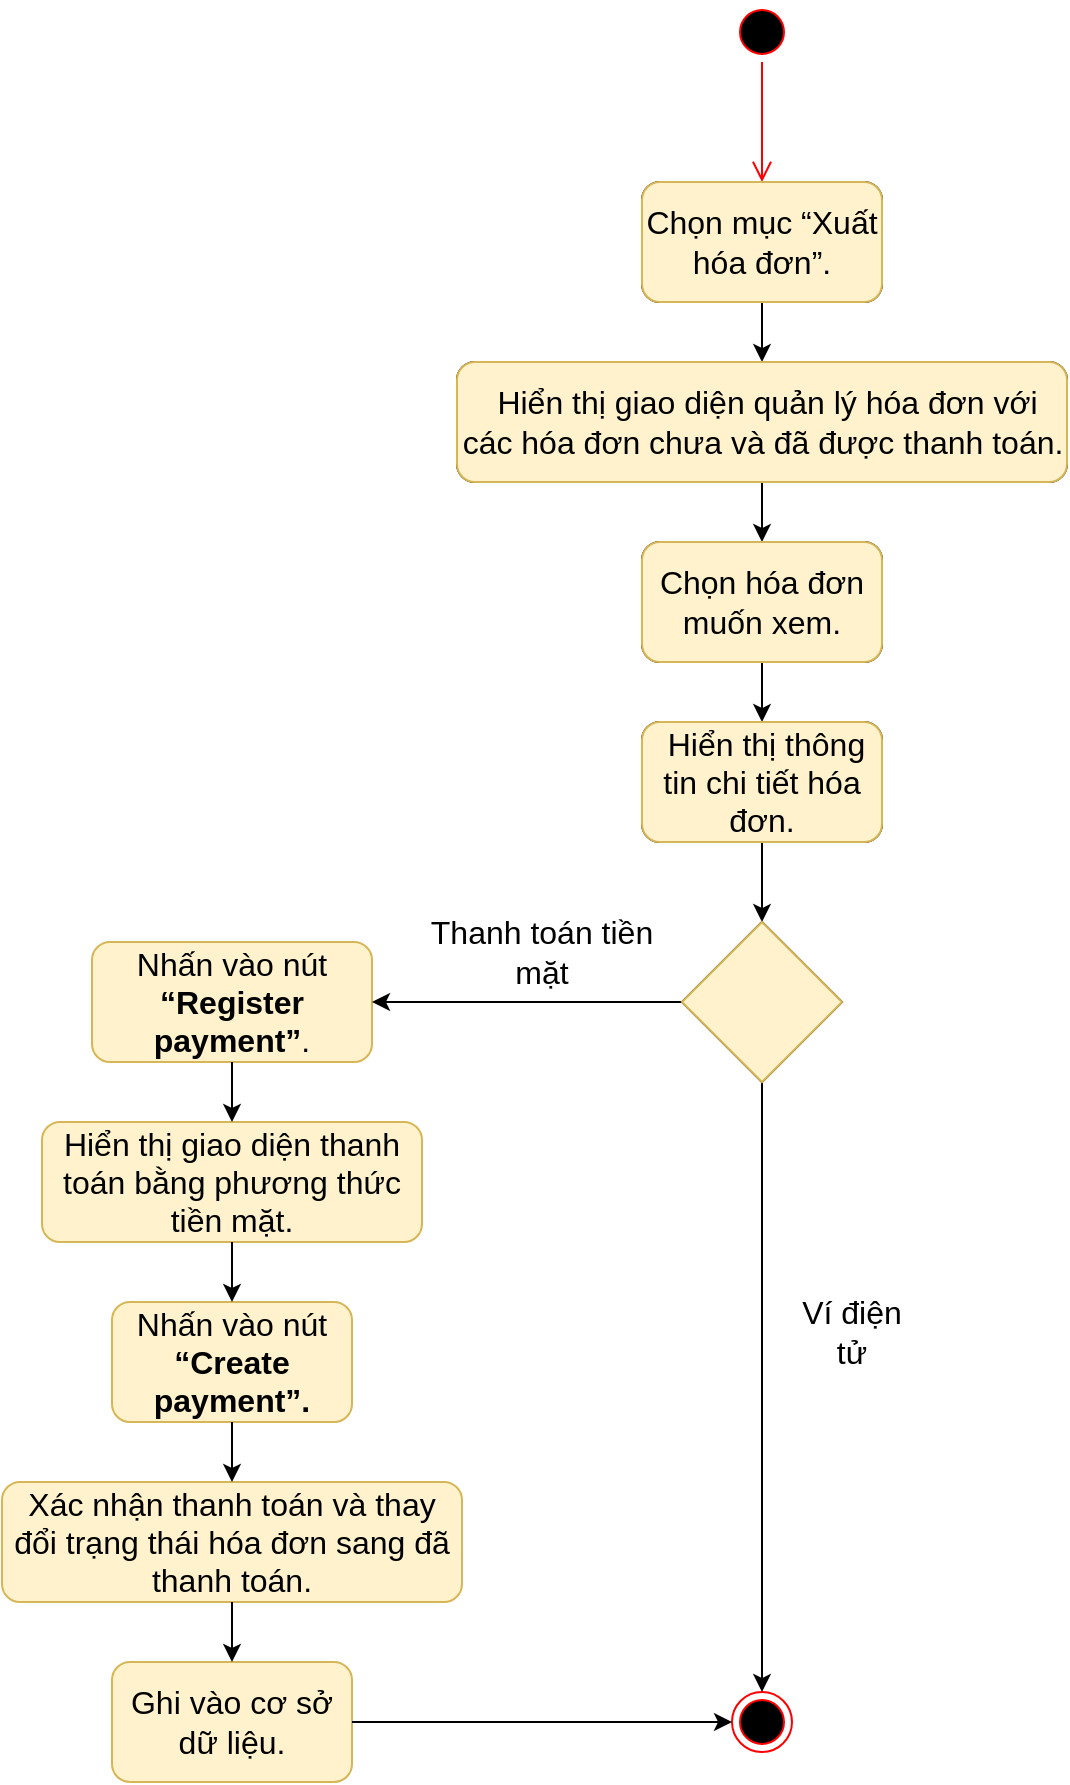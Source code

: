 <mxfile version="20.5.1" type="device"><diagram id="sNtUVLjKOQlUBkLw_kUD" name="Page-1"><mxGraphModel dx="1635" dy="913" grid="1" gridSize="10" guides="1" tooltips="1" connect="1" arrows="1" fold="1" page="1" pageScale="1" pageWidth="850" pageHeight="1100" math="0" shadow="0"><root><mxCell id="0"/><mxCell id="1" parent="0"/><mxCell id="ydCmMoMrNQwujhhlGwis-1" value="" style="ellipse;html=1;shape=startState;fillColor=#000000;strokeColor=#ff0000;fontSize=16;" parent="1" vertex="1"><mxGeometry x="420" y="40" width="30" height="30" as="geometry"/></mxCell><mxCell id="ydCmMoMrNQwujhhlGwis-2" value="" style="edgeStyle=orthogonalEdgeStyle;html=1;verticalAlign=bottom;endArrow=open;endSize=8;strokeColor=#ff0000;rounded=0;fontSize=16;" parent="1" source="ydCmMoMrNQwujhhlGwis-1" edge="1"><mxGeometry relative="1" as="geometry"><mxPoint x="435" y="130" as="targetPoint"/></mxGeometry></mxCell><mxCell id="ydCmMoMrNQwujhhlGwis-3" value="&lt;b id=&quot;docs-internal-guid-ece64f14-7fff-e380-074b-6f387ffb367f&quot; style=&quot;font-weight: normal; font-size: 16px;&quot;&gt;&lt;span style=&quot;font-size: 16px; font-family: Calibri, sans-serif; color: rgb(0, 0, 0); background-color: transparent; font-weight: 400; font-style: normal; font-variant: normal; text-decoration: none; vertical-align: baseline;&quot;&gt;Chọn mục “Xuất hóa đơn”.&lt;/span&gt;&lt;/b&gt;" style="rounded=1;whiteSpace=wrap;html=1;fontSize=16;" parent="1" vertex="1"><mxGeometry x="375" y="130" width="120" height="60" as="geometry"/></mxCell><mxCell id="ydCmMoMrNQwujhhlGwis-4" value="&lt;span id=&quot;docs-internal-guid-7b4a493b-7fff-f714-02da-b1d1187f6110&quot; style=&quot;font-size: 16px;&quot;&gt;&lt;p style=&quot;line-height: 1.2; margin-top: 0pt; margin-bottom: 0pt; font-size: 16px;&quot; dir=&quot;ltr&quot;&gt;&lt;span style=&quot;font-size: 16px; font-family: Calibri, sans-serif; background-color: transparent; font-variant-numeric: normal; font-variant-east-asian: normal; vertical-align: baseline;&quot;&gt;&amp;nbsp;Hiển thị giao diện quản lý hóa đơn với các hóa đơn chưa và đã được thanh toán.&lt;/span&gt;&lt;/p&gt;&lt;/span&gt;" style="rounded=1;whiteSpace=wrap;html=1;fontSize=16;" parent="1" vertex="1"><mxGeometry x="282.5" y="220" width="305" height="60" as="geometry"/></mxCell><mxCell id="ydCmMoMrNQwujhhlGwis-5" value="&lt;span id=&quot;docs-internal-guid-a053c337-7fff-7406-f3f4-984320d95d9f&quot; style=&quot;font-size: 16px;&quot;&gt;&lt;span style=&quot;font-size: 16px; font-family: Calibri, sans-serif; background-color: transparent; font-variant-numeric: normal; font-variant-east-asian: normal; vertical-align: baseline;&quot;&gt;Chọn hóa đơn muốn xem. &lt;/span&gt;&lt;/span&gt;" style="rounded=1;whiteSpace=wrap;html=1;fontSize=16;" parent="1" vertex="1"><mxGeometry x="375" y="310" width="120" height="60" as="geometry"/></mxCell><mxCell id="ydCmMoMrNQwujhhlGwis-6" value="&lt;span id=&quot;docs-internal-guid-02ffcc6e-7fff-9700-568c-29d7d1896d44&quot; style=&quot;font-size: 16px;&quot;&gt;&lt;span style=&quot;font-size: 16px; font-family: Calibri, sans-serif; background-color: transparent; font-variant-numeric: normal; font-variant-east-asian: normal; vertical-align: baseline;&quot;&gt;&amp;nbsp;Hiển thị thông tin chi tiết hóa đơn.&lt;/span&gt;&lt;/span&gt;" style="rounded=1;whiteSpace=wrap;html=1;fontSize=16;" parent="1" vertex="1"><mxGeometry x="375" y="400" width="120" height="60" as="geometry"/></mxCell><mxCell id="xtwchvXQf5VilpEP_TG5-1" value="" style="endArrow=classic;html=1;rounded=0;fontSize=16;" edge="1" parent="1" source="ydCmMoMrNQwujhhlGwis-3" target="ydCmMoMrNQwujhhlGwis-4"><mxGeometry width="50" height="50" relative="1" as="geometry"><mxPoint x="180" y="380" as="sourcePoint"/><mxPoint x="230" y="330" as="targetPoint"/></mxGeometry></mxCell><mxCell id="xtwchvXQf5VilpEP_TG5-2" value="" style="endArrow=classic;html=1;rounded=0;fontSize=16;" edge="1" parent="1" source="ydCmMoMrNQwujhhlGwis-4" target="ydCmMoMrNQwujhhlGwis-5"><mxGeometry width="50" height="50" relative="1" as="geometry"><mxPoint x="190" y="390" as="sourcePoint"/><mxPoint x="240" y="340" as="targetPoint"/></mxGeometry></mxCell><mxCell id="xtwchvXQf5VilpEP_TG5-3" value="" style="endArrow=classic;html=1;rounded=0;fontSize=16;" edge="1" parent="1" source="ydCmMoMrNQwujhhlGwis-5" target="ydCmMoMrNQwujhhlGwis-6"><mxGeometry width="50" height="50" relative="1" as="geometry"><mxPoint x="200" y="400" as="sourcePoint"/><mxPoint x="250" y="350" as="targetPoint"/></mxGeometry></mxCell><mxCell id="xtwchvXQf5VilpEP_TG5-4" value="" style="rhombus;whiteSpace=wrap;html=1;fontSize=16;" vertex="1" parent="1"><mxGeometry x="395" y="500" width="80" height="80" as="geometry"/></mxCell><mxCell id="xtwchvXQf5VilpEP_TG5-5" value="&lt;span id=&quot;docs-internal-guid-82bd6b2c-7fff-ee2b-9622-42759b33b3aa&quot; style=&quot;font-size: 16px;&quot;&gt;&lt;span style=&quot;font-size: 16px; font-family: Calibri, sans-serif; background-color: transparent; font-variant-numeric: normal; font-variant-east-asian: normal; vertical-align: baseline;&quot;&gt;Nhấn vào nút &lt;/span&gt;&lt;span style=&quot;font-size: 16px; font-family: Calibri, sans-serif; background-color: transparent; font-weight: 700; font-variant-numeric: normal; font-variant-east-asian: normal; vertical-align: baseline;&quot;&gt;“Register payment”&lt;/span&gt;&lt;span style=&quot;font-size: 16px; font-family: Calibri, sans-serif; background-color: transparent; font-variant-numeric: normal; font-variant-east-asian: normal; vertical-align: baseline;&quot;&gt;.&lt;/span&gt;&lt;/span&gt;" style="rounded=1;whiteSpace=wrap;html=1;fillColor=#fff2cc;strokeColor=#d6b656;fontSize=16;" vertex="1" parent="1"><mxGeometry x="100" y="510" width="140" height="60" as="geometry"/></mxCell><mxCell id="xtwchvXQf5VilpEP_TG5-6" value="" style="endArrow=classic;html=1;rounded=0;fontSize=16;" edge="1" parent="1" source="ydCmMoMrNQwujhhlGwis-6" target="xtwchvXQf5VilpEP_TG5-4"><mxGeometry width="50" height="50" relative="1" as="geometry"><mxPoint x="170" y="450" as="sourcePoint"/><mxPoint x="220" y="400" as="targetPoint"/></mxGeometry></mxCell><mxCell id="xtwchvXQf5VilpEP_TG5-7" value="" style="endArrow=classic;html=1;rounded=0;fontSize=16;" edge="1" parent="1" source="xtwchvXQf5VilpEP_TG5-4" target="xtwchvXQf5VilpEP_TG5-5"><mxGeometry width="50" height="50" relative="1" as="geometry"><mxPoint x="210" y="410" as="sourcePoint"/><mxPoint x="260" y="360" as="targetPoint"/></mxGeometry></mxCell><mxCell id="xtwchvXQf5VilpEP_TG5-8" value="" style="ellipse;html=1;shape=endState;fillColor=#000000;strokeColor=#ff0000;fontSize=16;" vertex="1" parent="1"><mxGeometry x="420" y="885" width="30" height="30" as="geometry"/></mxCell><mxCell id="xtwchvXQf5VilpEP_TG5-9" value="" style="endArrow=classic;html=1;rounded=0;fontSize=16;" edge="1" parent="1" source="xtwchvXQf5VilpEP_TG5-4" target="xtwchvXQf5VilpEP_TG5-8"><mxGeometry width="50" height="50" relative="1" as="geometry"><mxPoint x="630" y="530" as="sourcePoint"/><mxPoint x="680" y="480" as="targetPoint"/></mxGeometry></mxCell><mxCell id="xtwchvXQf5VilpEP_TG5-10" value="Thanh toán tiền mặt" style="text;html=1;strokeColor=none;fillColor=none;align=center;verticalAlign=middle;whiteSpace=wrap;rounded=0;fontSize=16;" vertex="1" parent="1"><mxGeometry x="260" y="500" width="130" height="30" as="geometry"/></mxCell><mxCell id="xtwchvXQf5VilpEP_TG5-11" value="Ví điện tử" style="text;html=1;strokeColor=none;fillColor=none;align=center;verticalAlign=middle;whiteSpace=wrap;rounded=0;fontSize=16;" vertex="1" parent="1"><mxGeometry x="450" y="690" width="60" height="30" as="geometry"/></mxCell><mxCell id="xtwchvXQf5VilpEP_TG5-12" value="&lt;span id=&quot;docs-internal-guid-eb1304e7-7fff-086b-f88d-4c14a9ac1ab4&quot; style=&quot;font-size: 16px;&quot;&gt;&lt;p style=&quot;line-height: 1.2; margin-top: 0pt; margin-bottom: 0pt; font-size: 16px;&quot; dir=&quot;ltr&quot;&gt;&lt;span style=&quot;font-size: 16px; font-family: Calibri, sans-serif; background-color: transparent; font-variant-numeric: normal; font-variant-east-asian: normal; vertical-align: baseline;&quot;&gt;Hiển thị giao diện thanh toán bằng phương thức tiền mặt.&lt;/span&gt;&lt;/p&gt;&lt;/span&gt;" style="rounded=1;whiteSpace=wrap;html=1;fillColor=#fff2cc;strokeColor=#d6b656;fontSize=16;" vertex="1" parent="1"><mxGeometry x="75" y="600" width="190" height="60" as="geometry"/></mxCell><mxCell id="xtwchvXQf5VilpEP_TG5-13" value="&lt;span id=&quot;docs-internal-guid-7dc5a85f-7fff-6788-427d-58af0dc36bc6&quot; style=&quot;font-size: 16px;&quot;&gt;&lt;span style=&quot;font-size: 16px; font-family: Calibri, sans-serif; background-color: transparent; font-variant-numeric: normal; font-variant-east-asian: normal; vertical-align: baseline;&quot;&gt;Nhấn vào nút &lt;/span&gt;&lt;span style=&quot;font-size: 16px; font-family: Calibri, sans-serif; background-color: transparent; font-weight: 700; font-variant-numeric: normal; font-variant-east-asian: normal; vertical-align: baseline;&quot;&gt;“Create payment”.&lt;/span&gt;&lt;/span&gt;" style="rounded=1;whiteSpace=wrap;html=1;fillColor=#fff2cc;strokeColor=#d6b656;fontSize=16;" vertex="1" parent="1"><mxGeometry x="110" y="690" width="120" height="60" as="geometry"/></mxCell><mxCell id="xtwchvXQf5VilpEP_TG5-14" value="&lt;span id=&quot;docs-internal-guid-27355977-7fff-8af4-1aa9-89b571e4bb2f&quot; style=&quot;font-size: 16px;&quot;&gt;&lt;span style=&quot;font-size: 16px; font-family: Calibri, sans-serif; background-color: transparent; font-variant-numeric: normal; font-variant-east-asian: normal; vertical-align: baseline;&quot;&gt;Xác nhận thanh toán và thay đổi trạng thái hóa đơn sang đã thanh toán.&lt;/span&gt;&lt;/span&gt;" style="rounded=1;whiteSpace=wrap;html=1;fillColor=#fff2cc;strokeColor=#d6b656;fontSize=16;" vertex="1" parent="1"><mxGeometry x="55" y="780" width="230" height="60" as="geometry"/></mxCell><mxCell id="xtwchvXQf5VilpEP_TG5-15" value="&lt;span id=&quot;docs-internal-guid-f720e814-7fff-b95b-db1c-44da7588d714&quot; style=&quot;font-size: 16px;&quot;&gt;&lt;span style=&quot;font-size: 16px; font-family: Calibri, sans-serif; background-color: transparent; font-variant-numeric: normal; font-variant-east-asian: normal; vertical-align: baseline;&quot;&gt;Ghi vào cơ sở dữ liệu.&lt;/span&gt;&lt;/span&gt;" style="rounded=1;whiteSpace=wrap;html=1;fillColor=#fff2cc;strokeColor=#d6b656;fontSize=16;" vertex="1" parent="1"><mxGeometry x="110" y="870" width="120" height="60" as="geometry"/></mxCell><mxCell id="xtwchvXQf5VilpEP_TG5-16" value="" style="endArrow=classic;html=1;rounded=0;fontSize=16;" edge="1" parent="1" source="xtwchvXQf5VilpEP_TG5-5" target="xtwchvXQf5VilpEP_TG5-12"><mxGeometry width="50" height="50" relative="1" as="geometry"><mxPoint x="400" y="720" as="sourcePoint"/><mxPoint x="450" y="670" as="targetPoint"/></mxGeometry></mxCell><mxCell id="xtwchvXQf5VilpEP_TG5-18" value="" style="endArrow=classic;html=1;rounded=0;fontSize=16;" edge="1" parent="1" source="xtwchvXQf5VilpEP_TG5-12" target="xtwchvXQf5VilpEP_TG5-13"><mxGeometry width="50" height="50" relative="1" as="geometry"><mxPoint x="420" y="800" as="sourcePoint"/><mxPoint x="470" y="750" as="targetPoint"/></mxGeometry></mxCell><mxCell id="xtwchvXQf5VilpEP_TG5-20" value="" style="endArrow=classic;html=1;rounded=0;fontSize=16;" edge="1" parent="1" source="xtwchvXQf5VilpEP_TG5-13" target="xtwchvXQf5VilpEP_TG5-14"><mxGeometry width="50" height="50" relative="1" as="geometry"><mxPoint x="390" y="800" as="sourcePoint"/><mxPoint x="440" y="750" as="targetPoint"/></mxGeometry></mxCell><mxCell id="xtwchvXQf5VilpEP_TG5-21" value="" style="endArrow=classic;html=1;rounded=0;fontSize=16;" edge="1" parent="1" source="xtwchvXQf5VilpEP_TG5-14" target="xtwchvXQf5VilpEP_TG5-15"><mxGeometry width="50" height="50" relative="1" as="geometry"><mxPoint x="400" y="810" as="sourcePoint"/><mxPoint x="450" y="760" as="targetPoint"/></mxGeometry></mxCell><mxCell id="xtwchvXQf5VilpEP_TG5-22" value="" style="endArrow=classic;html=1;rounded=0;fontSize=16;" edge="1" parent="1" source="xtwchvXQf5VilpEP_TG5-15" target="xtwchvXQf5VilpEP_TG5-8"><mxGeometry width="50" height="50" relative="1" as="geometry"><mxPoint x="410" y="820" as="sourcePoint"/><mxPoint x="460" y="770" as="targetPoint"/></mxGeometry></mxCell><mxCell id="xtwchvXQf5VilpEP_TG5-23" value="&lt;b id=&quot;docs-internal-guid-ece64f14-7fff-e380-074b-6f387ffb367f&quot; style=&quot;font-weight: normal; font-size: 16px;&quot;&gt;&lt;span style=&quot;font-size: 16px; font-family: Calibri, sans-serif; color: rgb(0, 0, 0); background-color: transparent; font-weight: 400; font-style: normal; font-variant: normal; text-decoration: none; vertical-align: baseline;&quot;&gt;Chọn mục “Xuất hóa đơn”.&lt;/span&gt;&lt;/b&gt;" style="rounded=1;whiteSpace=wrap;html=1;fillColor=#fff2cc;strokeColor=#d6b656;fontSize=16;" vertex="1" parent="1"><mxGeometry x="375" y="130" width="120" height="60" as="geometry"/></mxCell><mxCell id="xtwchvXQf5VilpEP_TG5-24" value="&lt;span id=&quot;docs-internal-guid-7b4a493b-7fff-f714-02da-b1d1187f6110&quot; style=&quot;font-size: 16px;&quot;&gt;&lt;p style=&quot;line-height: 1.2; margin-top: 0pt; margin-bottom: 0pt; font-size: 16px;&quot; dir=&quot;ltr&quot;&gt;&lt;span style=&quot;font-size: 16px; font-family: Calibri, sans-serif; background-color: transparent; font-variant-numeric: normal; font-variant-east-asian: normal; vertical-align: baseline;&quot;&gt;&amp;nbsp;Hiển thị giao diện quản lý hóa đơn với các hóa đơn chưa và đã được thanh toán.&lt;/span&gt;&lt;/p&gt;&lt;/span&gt;" style="rounded=1;whiteSpace=wrap;html=1;fillColor=#fff2cc;strokeColor=#d6b656;fontSize=16;" vertex="1" parent="1"><mxGeometry x="282.5" y="220" width="305" height="60" as="geometry"/></mxCell><mxCell id="xtwchvXQf5VilpEP_TG5-25" value="&lt;span id=&quot;docs-internal-guid-a053c337-7fff-7406-f3f4-984320d95d9f&quot; style=&quot;font-size: 16px;&quot;&gt;&lt;span style=&quot;font-size: 16px; font-family: Calibri, sans-serif; background-color: transparent; font-variant-numeric: normal; font-variant-east-asian: normal; vertical-align: baseline;&quot;&gt;Chọn hóa đơn muốn xem. &lt;/span&gt;&lt;/span&gt;" style="rounded=1;whiteSpace=wrap;html=1;fillColor=#fff2cc;strokeColor=#d6b656;fontSize=16;" vertex="1" parent="1"><mxGeometry x="375" y="310" width="120" height="60" as="geometry"/></mxCell><mxCell id="xtwchvXQf5VilpEP_TG5-26" value="&lt;span id=&quot;docs-internal-guid-02ffcc6e-7fff-9700-568c-29d7d1896d44&quot; style=&quot;font-size: 16px;&quot;&gt;&lt;span style=&quot;font-size: 16px; font-family: Calibri, sans-serif; background-color: transparent; font-variant-numeric: normal; font-variant-east-asian: normal; vertical-align: baseline;&quot;&gt;&amp;nbsp;Hiển thị thông tin chi tiết hóa đơn.&lt;/span&gt;&lt;/span&gt;" style="rounded=1;whiteSpace=wrap;html=1;fillColor=#fff2cc;strokeColor=#d6b656;fontSize=16;" vertex="1" parent="1"><mxGeometry x="375" y="400" width="120" height="60" as="geometry"/></mxCell><mxCell id="xtwchvXQf5VilpEP_TG5-27" value="" style="rhombus;whiteSpace=wrap;html=1;fillColor=#fff2cc;strokeColor=#d6b656;fontSize=16;" vertex="1" parent="1"><mxGeometry x="395" y="500" width="80" height="80" as="geometry"/></mxCell></root></mxGraphModel></diagram></mxfile>